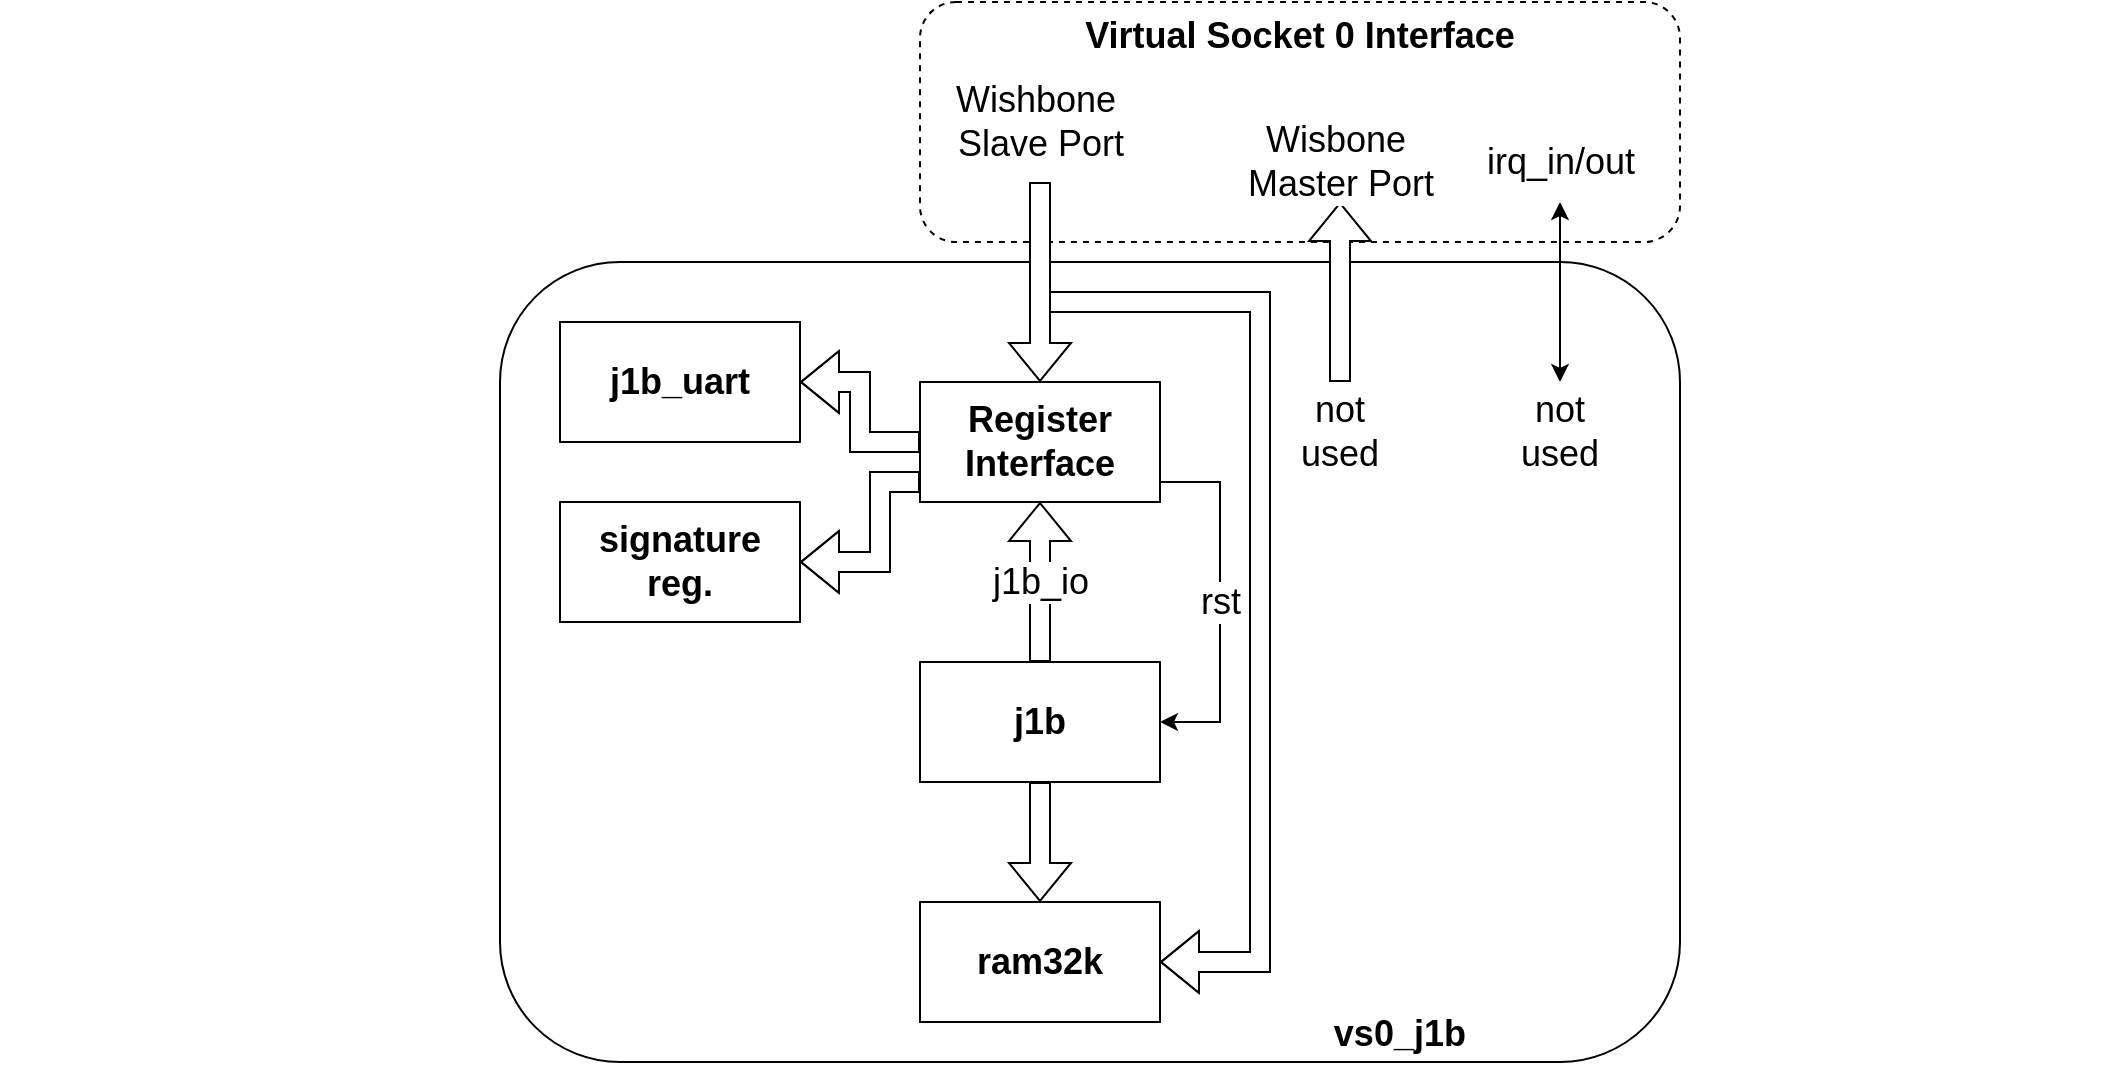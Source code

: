 <mxfile version="24.7.17">
  <diagram name="Page-1" id="9njubowyfSg2haKw-gr1">
    <mxGraphModel dx="2920" dy="1343" grid="1" gridSize="10" guides="1" tooltips="1" connect="1" arrows="1" fold="1" page="1" pageScale="1" pageWidth="850" pageHeight="1100" math="0" shadow="0">
      <root>
        <mxCell id="0" />
        <mxCell id="1" parent="0" />
        <mxCell id="1vFqv3vx6G97mwKFcaJa-1" value="" style="rounded=0;whiteSpace=wrap;html=1;fillColor=default;strokeColor=none;" vertex="1" parent="1">
          <mxGeometry x="-180" y="320" width="1060" height="60" as="geometry" />
        </mxCell>
        <mxCell id="xy2FCuA8-idvxYoNVxFc-1" value="vs0_j1b&amp;nbsp; &amp;nbsp; &amp;nbsp; &amp;nbsp; &amp;nbsp; &amp;nbsp; &amp;nbsp; &amp;nbsp; &amp;nbsp; &amp;nbsp; &amp;nbsp;" style="rounded=1;whiteSpace=wrap;html=1;fontSize=18;fontStyle=1;verticalAlign=bottom;align=right;" parent="1" vertex="1">
          <mxGeometry x="70" y="220" width="590" height="400" as="geometry" />
        </mxCell>
        <mxCell id="mfWc-4PRDOfUY6L-oN2R-3" value="" style="shape=flexArrow;endArrow=classic;html=1;rounded=0;entryX=1;entryY=0.5;entryDx=0;entryDy=0;edgeStyle=elbowEdgeStyle;fillColor=default;" parent="1" target="xy2FCuA8-idvxYoNVxFc-3" edge="1">
          <mxGeometry width="50" height="50" relative="1" as="geometry">
            <mxPoint x="340" y="240" as="sourcePoint" />
            <mxPoint x="-390" y="270" as="targetPoint" />
            <Array as="points">
              <mxPoint x="450" y="380" />
            </Array>
          </mxGeometry>
        </mxCell>
        <mxCell id="xy2FCuA8-idvxYoNVxFc-17" value="&lt;b&gt;Virtual Socket 0 Interface&lt;/b&gt;" style="rounded=1;whiteSpace=wrap;html=1;fontSize=18;dashed=1;verticalAlign=top;" parent="1" vertex="1">
          <mxGeometry x="280" y="90" width="380" height="120" as="geometry" />
        </mxCell>
        <mxCell id="xy2FCuA8-idvxYoNVxFc-2" value="j1b" style="rounded=0;whiteSpace=wrap;html=1;fontSize=18;fontStyle=1" parent="1" vertex="1">
          <mxGeometry x="280" y="420" width="120" height="60" as="geometry" />
        </mxCell>
        <mxCell id="xy2FCuA8-idvxYoNVxFc-3" value="ram32k" style="rounded=0;whiteSpace=wrap;html=1;fontSize=18;fontStyle=1" parent="1" vertex="1">
          <mxGeometry x="280" y="540" width="120" height="60" as="geometry" />
        </mxCell>
        <mxCell id="xy2FCuA8-idvxYoNVxFc-4" value="&lt;div style=&quot;font-size: 18px;&quot;&gt;Register&lt;/div&gt;&lt;div style=&quot;font-size: 18px;&quot;&gt;Interface&lt;/div&gt;" style="rounded=0;whiteSpace=wrap;html=1;fontSize=18;fontStyle=1" parent="1" vertex="1">
          <mxGeometry x="280" y="280" width="120" height="60" as="geometry" />
        </mxCell>
        <mxCell id="xy2FCuA8-idvxYoNVxFc-5" value="j1b_uart" style="rounded=0;whiteSpace=wrap;html=1;fontSize=18;fontStyle=1" parent="1" vertex="1">
          <mxGeometry x="100" y="250" width="120" height="60" as="geometry" />
        </mxCell>
        <mxCell id="xy2FCuA8-idvxYoNVxFc-6" value="" style="shape=flexArrow;endArrow=classic;html=1;rounded=0;" parent="1" source="xy2FCuA8-idvxYoNVxFc-2" target="xy2FCuA8-idvxYoNVxFc-3" edge="1">
          <mxGeometry width="50" height="50" relative="1" as="geometry">
            <mxPoint x="500" y="570" as="sourcePoint" />
            <mxPoint x="550" y="520" as="targetPoint" />
          </mxGeometry>
        </mxCell>
        <mxCell id="xy2FCuA8-idvxYoNVxFc-7" value="&lt;font style=&quot;font-size: 18px;&quot;&gt;j1b_io&lt;/font&gt;" style="shape=flexArrow;endArrow=classic;html=1;rounded=0;" parent="1" source="xy2FCuA8-idvxYoNVxFc-2" target="xy2FCuA8-idvxYoNVxFc-4" edge="1">
          <mxGeometry width="50" height="50" relative="1" as="geometry">
            <mxPoint x="440" y="430" as="sourcePoint" />
            <mxPoint x="490" y="380" as="targetPoint" />
          </mxGeometry>
        </mxCell>
        <mxCell id="xy2FCuA8-idvxYoNVxFc-8" value="&lt;font style=&quot;font-size: 18px;&quot;&gt;rst&lt;/font&gt;" style="endArrow=classic;html=1;rounded=0;edgeStyle=orthogonalEdgeStyle;" parent="1" source="xy2FCuA8-idvxYoNVxFc-4" target="xy2FCuA8-idvxYoNVxFc-2" edge="1">
          <mxGeometry width="50" height="50" relative="1" as="geometry">
            <mxPoint x="370" y="280" as="sourcePoint" />
            <mxPoint x="420" y="230" as="targetPoint" />
            <Array as="points">
              <mxPoint x="430" y="330" />
              <mxPoint x="430" y="450" />
            </Array>
          </mxGeometry>
        </mxCell>
        <mxCell id="xy2FCuA8-idvxYoNVxFc-9" value="" style="shape=flexArrow;endArrow=classic;html=1;rounded=0;edgeStyle=orthogonalEdgeStyle;" parent="1" source="xy2FCuA8-idvxYoNVxFc-4" target="xy2FCuA8-idvxYoNVxFc-5" edge="1">
          <mxGeometry width="50" height="50" relative="1" as="geometry">
            <mxPoint x="290" y="190" as="sourcePoint" />
            <mxPoint x="240" y="310" as="targetPoint" />
          </mxGeometry>
        </mxCell>
        <mxCell id="xy2FCuA8-idvxYoNVxFc-11" value="Wishbone&amp;nbsp;&lt;div&gt;Slave Port&lt;/div&gt;" style="shape=flexArrow;endArrow=classic;html=1;rounded=0;fontSize=18;fillColor=default;" parent="1" target="xy2FCuA8-idvxYoNVxFc-4" edge="1">
          <mxGeometry x="-1" y="-30" width="50" height="50" relative="1" as="geometry">
            <mxPoint x="340" y="180" as="sourcePoint" />
            <mxPoint x="370" y="90" as="targetPoint" />
            <mxPoint x="30" y="-30" as="offset" />
          </mxGeometry>
        </mxCell>
        <mxCell id="xy2FCuA8-idvxYoNVxFc-12" value="&lt;font style=&quot;font-size: 18px;&quot;&gt;Wisbone&amp;nbsp;&lt;/font&gt;&lt;div&gt;&lt;font style=&quot;font-size: 18px;&quot;&gt;Master Port&lt;/font&gt;&lt;/div&gt;" style="shape=flexArrow;endArrow=classic;html=1;rounded=0;fillColor=default;" parent="1" edge="1">
          <mxGeometry x="1" y="20" width="50" height="50" relative="1" as="geometry">
            <mxPoint x="490" y="280" as="sourcePoint" />
            <mxPoint x="490" y="190" as="targetPoint" />
            <mxPoint x="20" y="-20" as="offset" />
          </mxGeometry>
        </mxCell>
        <mxCell id="xy2FCuA8-idvxYoNVxFc-13" value="not used" style="text;html=1;align=center;verticalAlign=middle;whiteSpace=wrap;rounded=0;fontSize=18;" parent="1" vertex="1">
          <mxGeometry x="460" y="290" width="60" height="30" as="geometry" />
        </mxCell>
        <mxCell id="xy2FCuA8-idvxYoNVxFc-15" value="&lt;font style=&quot;font-size: 18px;&quot;&gt;irq_in/out&lt;/font&gt;" style="endArrow=classic;startArrow=classic;html=1;rounded=0;" parent="1" edge="1">
          <mxGeometry x="1" y="20" width="50" height="50" relative="1" as="geometry">
            <mxPoint x="600" y="280" as="sourcePoint" />
            <mxPoint x="600" y="190" as="targetPoint" />
            <mxPoint x="20" y="-20" as="offset" />
          </mxGeometry>
        </mxCell>
        <mxCell id="xy2FCuA8-idvxYoNVxFc-16" value="not used" style="text;html=1;align=center;verticalAlign=middle;whiteSpace=wrap;rounded=0;fontSize=18;" parent="1" vertex="1">
          <mxGeometry x="570" y="290" width="60" height="30" as="geometry" />
        </mxCell>
        <mxCell id="mfWc-4PRDOfUY6L-oN2R-1" value="signature&lt;div&gt;reg.&lt;/div&gt;" style="rounded=0;whiteSpace=wrap;html=1;fontSize=18;fontStyle=1" parent="1" vertex="1">
          <mxGeometry x="100" y="340" width="120" height="60" as="geometry" />
        </mxCell>
        <mxCell id="mfWc-4PRDOfUY6L-oN2R-2" value="" style="shape=flexArrow;endArrow=classic;html=1;rounded=0;edgeStyle=orthogonalEdgeStyle;" parent="1" source="xy2FCuA8-idvxYoNVxFc-4" target="mfWc-4PRDOfUY6L-oN2R-1" edge="1">
          <mxGeometry width="50" height="50" relative="1" as="geometry">
            <mxPoint x="80" y="570" as="sourcePoint" />
            <mxPoint x="130" y="520" as="targetPoint" />
            <Array as="points">
              <mxPoint x="260" y="330" />
              <mxPoint x="260" y="370" />
            </Array>
          </mxGeometry>
        </mxCell>
      </root>
    </mxGraphModel>
  </diagram>
</mxfile>
